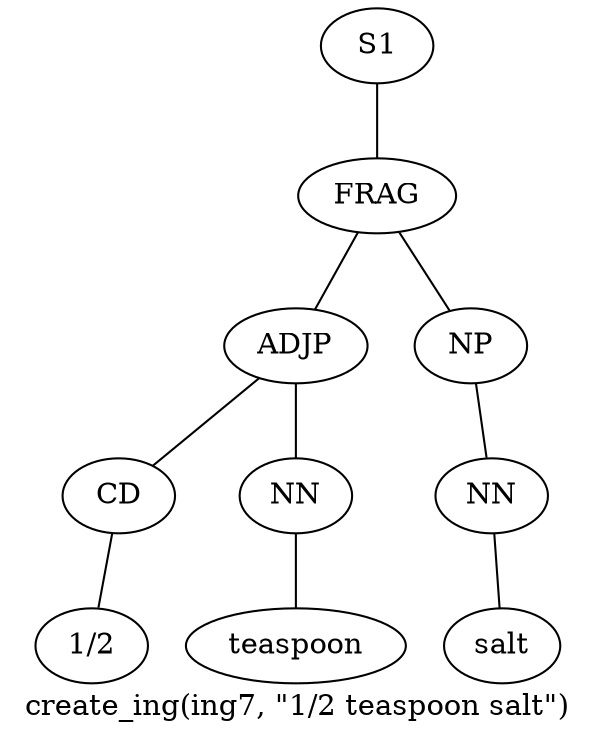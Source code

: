 graph SyntaxGraph {
	label = "create_ing(ing7, \"1/2 teaspoon salt\")";
	Node0 [label="S1"];
	Node1 [label="FRAG"];
	Node2 [label="ADJP"];
	Node3 [label="CD"];
	Node4 [label="1/2"];
	Node5 [label="NN"];
	Node6 [label="teaspoon"];
	Node7 [label="NP"];
	Node8 [label="NN"];
	Node9 [label="salt"];

	Node0 -- Node1;
	Node1 -- Node2;
	Node1 -- Node7;
	Node2 -- Node3;
	Node2 -- Node5;
	Node3 -- Node4;
	Node5 -- Node6;
	Node7 -- Node8;
	Node8 -- Node9;
}